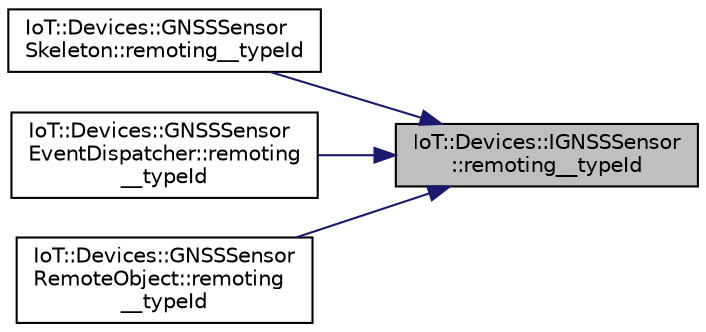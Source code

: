 digraph "IoT::Devices::IGNSSSensor::remoting__typeId"
{
 // LATEX_PDF_SIZE
  edge [fontname="Helvetica",fontsize="10",labelfontname="Helvetica",labelfontsize="10"];
  node [fontname="Helvetica",fontsize="10",shape=record];
  rankdir="RL";
  Node1 [label="IoT::Devices::IGNSSSensor\l::remoting__typeId",height=0.2,width=0.4,color="black", fillcolor="grey75", style="filled", fontcolor="black",tooltip=" "];
  Node1 -> Node2 [dir="back",color="midnightblue",fontsize="10",style="solid",fontname="Helvetica"];
  Node2 [label="IoT::Devices::GNSSSensor\lSkeleton::remoting__typeId",height=0.2,width=0.4,color="black", fillcolor="white", style="filled",URL="$classIoT_1_1Devices_1_1GNSSSensorSkeleton.html#aa81ae58e50f5a77734165d21e1d80013",tooltip="Destroys a GNSSSensorSkeleton."];
  Node1 -> Node3 [dir="back",color="midnightblue",fontsize="10",style="solid",fontname="Helvetica"];
  Node3 [label="IoT::Devices::GNSSSensor\lEventDispatcher::remoting\l__typeId",height=0.2,width=0.4,color="black", fillcolor="white", style="filled",URL="$classIoT_1_1Devices_1_1GNSSSensorEventDispatcher.html#ad377112b7badd9b1e36a55a595c59c77",tooltip=" "];
  Node1 -> Node4 [dir="back",color="midnightblue",fontsize="10",style="solid",fontname="Helvetica"];
  Node4 [label="IoT::Devices::GNSSSensor\lRemoteObject::remoting\l__typeId",height=0.2,width=0.4,color="black", fillcolor="white", style="filled",URL="$classIoT_1_1Devices_1_1GNSSSensorRemoteObject.html#a320e5745698fed6eed2c5aff7d6c22a2",tooltip="Returns the object's URI."];
}
